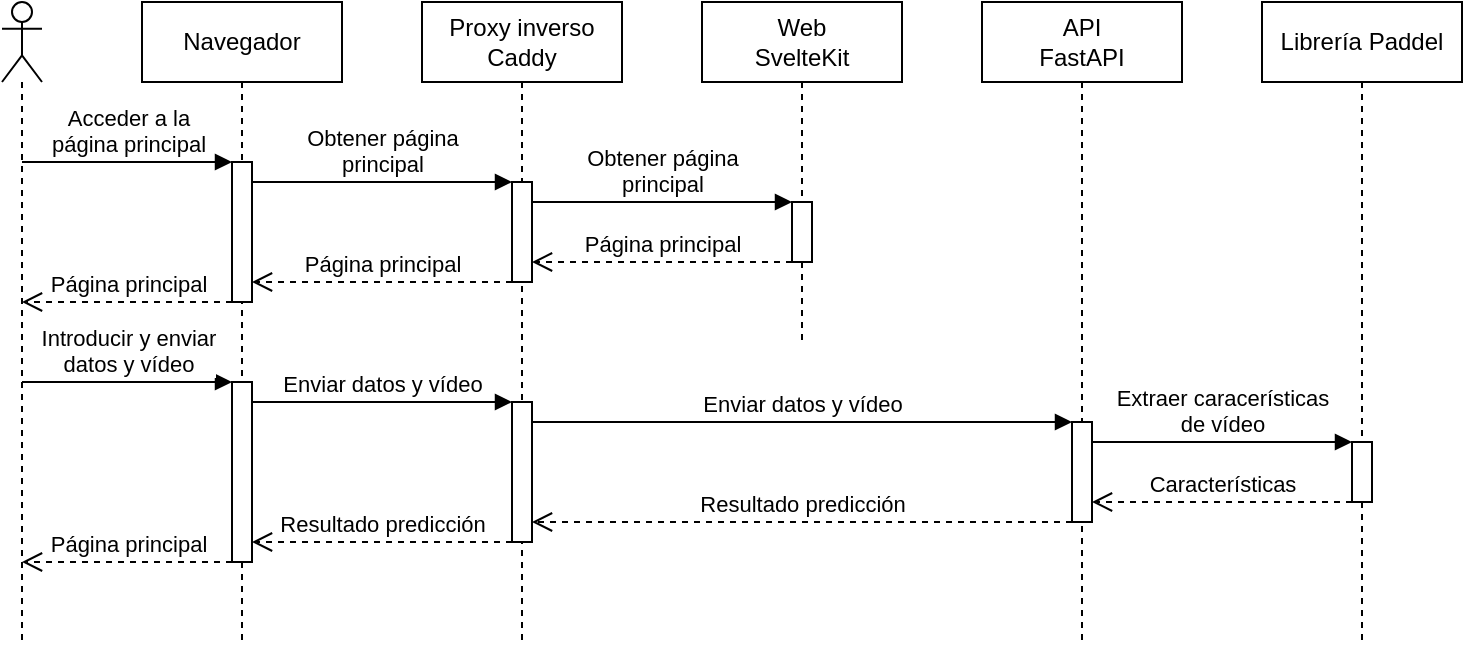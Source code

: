 <mxfile version="21.3.8" type="device">
  <diagram name="Page-1" id="2YBvvXClWsGukQMizWep">
    <mxGraphModel dx="1430" dy="782" grid="1" gridSize="10" guides="1" tooltips="1" connect="1" arrows="1" fold="1" page="1" pageScale="1" pageWidth="850" pageHeight="1100" math="0" shadow="0">
      <root>
        <mxCell id="0" />
        <mxCell id="1" parent="0" />
        <mxCell id="yC9cxnD9llt4Mk0Ijztd-1" value="&lt;div&gt;API&lt;/div&gt;FastAPI" style="shape=umlLifeline;perimeter=lifelinePerimeter;whiteSpace=wrap;html=1;container=0;dropTarget=0;collapsible=0;recursiveResize=0;outlineConnect=0;portConstraint=eastwest;newEdgeStyle={&quot;edgeStyle&quot;:&quot;elbowEdgeStyle&quot;,&quot;elbow&quot;:&quot;vertical&quot;,&quot;curved&quot;:0,&quot;rounded&quot;:0};" vertex="1" parent="1">
          <mxGeometry x="540" y="40" width="100" height="320" as="geometry" />
        </mxCell>
        <mxCell id="yC9cxnD9llt4Mk0Ijztd-2" value="" style="html=1;points=[];perimeter=orthogonalPerimeter;outlineConnect=0;targetShapes=umlLifeline;portConstraint=eastwest;newEdgeStyle={&quot;edgeStyle&quot;:&quot;elbowEdgeStyle&quot;,&quot;elbow&quot;:&quot;vertical&quot;,&quot;curved&quot;:0,&quot;rounded&quot;:0};" vertex="1" parent="yC9cxnD9llt4Mk0Ijztd-1">
          <mxGeometry x="45" y="210" width="10" height="50" as="geometry" />
        </mxCell>
        <mxCell id="yC9cxnD9llt4Mk0Ijztd-3" value="&lt;div&gt;Acceder a la&lt;/div&gt;&lt;div&gt;página principal&lt;br&gt;&lt;/div&gt;" style="html=1;verticalAlign=bottom;endArrow=block;edgeStyle=elbowEdgeStyle;elbow=vertical;curved=0;rounded=0;" edge="1" parent="1" source="yC9cxnD9llt4Mk0Ijztd-4" target="yC9cxnD9llt4Mk0Ijztd-9">
          <mxGeometry relative="1" as="geometry">
            <mxPoint x="65" y="120" as="sourcePoint" />
            <Array as="points">
              <mxPoint x="80" y="120" />
            </Array>
          </mxGeometry>
        </mxCell>
        <mxCell id="yC9cxnD9llt4Mk0Ijztd-4" value="" style="shape=umlLifeline;perimeter=lifelinePerimeter;whiteSpace=wrap;html=1;container=1;dropTarget=0;collapsible=0;recursiveResize=0;outlineConnect=0;portConstraint=eastwest;newEdgeStyle={&quot;edgeStyle&quot;:&quot;elbowEdgeStyle&quot;,&quot;elbow&quot;:&quot;vertical&quot;,&quot;curved&quot;:0,&quot;rounded&quot;:0};participant=umlActor;" vertex="1" parent="1">
          <mxGeometry x="50" y="40" width="20" height="320" as="geometry" />
        </mxCell>
        <mxCell id="yC9cxnD9llt4Mk0Ijztd-6" value="Librería Paddel" style="shape=umlLifeline;perimeter=lifelinePerimeter;whiteSpace=wrap;html=1;container=1;dropTarget=0;collapsible=0;recursiveResize=0;outlineConnect=0;portConstraint=eastwest;newEdgeStyle={&quot;edgeStyle&quot;:&quot;elbowEdgeStyle&quot;,&quot;elbow&quot;:&quot;vertical&quot;,&quot;curved&quot;:0,&quot;rounded&quot;:0};" vertex="1" parent="1">
          <mxGeometry x="680" y="40" width="100" height="320" as="geometry" />
        </mxCell>
        <mxCell id="yC9cxnD9llt4Mk0Ijztd-7" value="" style="html=1;points=[];perimeter=orthogonalPerimeter;outlineConnect=0;targetShapes=umlLifeline;portConstraint=eastwest;newEdgeStyle={&quot;edgeStyle&quot;:&quot;elbowEdgeStyle&quot;,&quot;elbow&quot;:&quot;vertical&quot;,&quot;curved&quot;:0,&quot;rounded&quot;:0};" vertex="1" parent="yC9cxnD9llt4Mk0Ijztd-6">
          <mxGeometry x="45" y="220" width="10" height="30" as="geometry" />
        </mxCell>
        <mxCell id="yC9cxnD9llt4Mk0Ijztd-8" value="Navegador" style="shape=umlLifeline;perimeter=lifelinePerimeter;whiteSpace=wrap;html=1;container=1;dropTarget=0;collapsible=0;recursiveResize=0;outlineConnect=0;portConstraint=eastwest;newEdgeStyle={&quot;edgeStyle&quot;:&quot;elbowEdgeStyle&quot;,&quot;elbow&quot;:&quot;vertical&quot;,&quot;curved&quot;:0,&quot;rounded&quot;:0};" vertex="1" parent="1">
          <mxGeometry x="120" y="40" width="100" height="320" as="geometry" />
        </mxCell>
        <mxCell id="yC9cxnD9llt4Mk0Ijztd-9" value="" style="html=1;points=[];perimeter=orthogonalPerimeter;outlineConnect=0;targetShapes=umlLifeline;portConstraint=eastwest;newEdgeStyle={&quot;edgeStyle&quot;:&quot;elbowEdgeStyle&quot;,&quot;elbow&quot;:&quot;vertical&quot;,&quot;curved&quot;:0,&quot;rounded&quot;:0};" vertex="1" parent="yC9cxnD9llt4Mk0Ijztd-8">
          <mxGeometry x="45" y="80" width="10" height="70" as="geometry" />
        </mxCell>
        <mxCell id="yC9cxnD9llt4Mk0Ijztd-27" value="" style="html=1;points=[];perimeter=orthogonalPerimeter;outlineConnect=0;targetShapes=umlLifeline;portConstraint=eastwest;newEdgeStyle={&quot;edgeStyle&quot;:&quot;elbowEdgeStyle&quot;,&quot;elbow&quot;:&quot;vertical&quot;,&quot;curved&quot;:0,&quot;rounded&quot;:0};" vertex="1" parent="yC9cxnD9llt4Mk0Ijztd-8">
          <mxGeometry x="45" y="190" width="10" height="90" as="geometry" />
        </mxCell>
        <mxCell id="yC9cxnD9llt4Mk0Ijztd-10" value="&lt;div&gt;Extraer caracerísticas&lt;/div&gt;&lt;div&gt;de vídeo&lt;/div&gt;" style="html=1;verticalAlign=bottom;endArrow=block;edgeStyle=elbowEdgeStyle;elbow=vertical;curved=0;rounded=0;" edge="1" parent="1" source="yC9cxnD9llt4Mk0Ijztd-2" target="yC9cxnD9llt4Mk0Ijztd-7">
          <mxGeometry width="80" relative="1" as="geometry">
            <mxPoint x="660" y="150" as="sourcePoint" />
            <mxPoint x="740" y="150" as="targetPoint" />
            <Array as="points">
              <mxPoint x="680" y="260" />
            </Array>
          </mxGeometry>
        </mxCell>
        <mxCell id="yC9cxnD9llt4Mk0Ijztd-11" value="&lt;div&gt;Características&lt;/div&gt;" style="html=1;verticalAlign=bottom;endArrow=open;dashed=1;endSize=8;edgeStyle=elbowEdgeStyle;elbow=vertical;curved=0;rounded=0;" edge="1" parent="1" source="yC9cxnD9llt4Mk0Ijztd-7" target="yC9cxnD9llt4Mk0Ijztd-2">
          <mxGeometry relative="1" as="geometry">
            <mxPoint x="570" y="280" as="sourcePoint" />
            <mxPoint x="490" y="280" as="targetPoint" />
            <Array as="points">
              <mxPoint x="690" y="290" />
            </Array>
          </mxGeometry>
        </mxCell>
        <mxCell id="yC9cxnD9llt4Mk0Ijztd-12" value="&lt;div&gt;Proxy inverso&lt;/div&gt;&lt;div&gt;Caddy&lt;br&gt;&lt;/div&gt;" style="shape=umlLifeline;perimeter=lifelinePerimeter;whiteSpace=wrap;html=1;container=1;dropTarget=0;collapsible=0;recursiveResize=0;outlineConnect=0;portConstraint=eastwest;newEdgeStyle={&quot;edgeStyle&quot;:&quot;elbowEdgeStyle&quot;,&quot;elbow&quot;:&quot;vertical&quot;,&quot;curved&quot;:0,&quot;rounded&quot;:0};" vertex="1" parent="1">
          <mxGeometry x="260" y="40" width="100" height="320" as="geometry" />
        </mxCell>
        <mxCell id="yC9cxnD9llt4Mk0Ijztd-13" value="" style="html=1;points=[];perimeter=orthogonalPerimeter;outlineConnect=0;targetShapes=umlLifeline;portConstraint=eastwest;newEdgeStyle={&quot;edgeStyle&quot;:&quot;elbowEdgeStyle&quot;,&quot;elbow&quot;:&quot;vertical&quot;,&quot;curved&quot;:0,&quot;rounded&quot;:0};" vertex="1" parent="yC9cxnD9llt4Mk0Ijztd-12">
          <mxGeometry x="45" y="90" width="10" height="50" as="geometry" />
        </mxCell>
        <mxCell id="yC9cxnD9llt4Mk0Ijztd-30" value="" style="html=1;points=[];perimeter=orthogonalPerimeter;outlineConnect=0;targetShapes=umlLifeline;portConstraint=eastwest;newEdgeStyle={&quot;edgeStyle&quot;:&quot;elbowEdgeStyle&quot;,&quot;elbow&quot;:&quot;vertical&quot;,&quot;curved&quot;:0,&quot;rounded&quot;:0};" vertex="1" parent="yC9cxnD9llt4Mk0Ijztd-12">
          <mxGeometry x="45" y="200" width="10" height="70" as="geometry" />
        </mxCell>
        <mxCell id="yC9cxnD9llt4Mk0Ijztd-14" value="&lt;div&gt;Web&lt;/div&gt;&lt;div&gt;SvelteKit&lt;br&gt;&lt;/div&gt;" style="shape=umlLifeline;perimeter=lifelinePerimeter;whiteSpace=wrap;html=1;container=1;dropTarget=0;collapsible=0;recursiveResize=0;outlineConnect=0;portConstraint=eastwest;newEdgeStyle={&quot;edgeStyle&quot;:&quot;elbowEdgeStyle&quot;,&quot;elbow&quot;:&quot;vertical&quot;,&quot;curved&quot;:0,&quot;rounded&quot;:0};" vertex="1" parent="1">
          <mxGeometry x="400" y="40" width="100" height="170" as="geometry" />
        </mxCell>
        <mxCell id="yC9cxnD9llt4Mk0Ijztd-15" value="" style="html=1;points=[];perimeter=orthogonalPerimeter;outlineConnect=0;targetShapes=umlLifeline;portConstraint=eastwest;newEdgeStyle={&quot;edgeStyle&quot;:&quot;elbowEdgeStyle&quot;,&quot;elbow&quot;:&quot;vertical&quot;,&quot;curved&quot;:0,&quot;rounded&quot;:0};" vertex="1" parent="yC9cxnD9llt4Mk0Ijztd-14">
          <mxGeometry x="45" y="100" width="10" height="30" as="geometry" />
        </mxCell>
        <mxCell id="yC9cxnD9llt4Mk0Ijztd-16" value="&lt;div&gt;Obtener página&lt;/div&gt;&lt;div&gt;principal&lt;/div&gt;" style="html=1;verticalAlign=bottom;endArrow=block;edgeStyle=elbowEdgeStyle;elbow=vertical;curved=0;rounded=0;" edge="1" parent="1" source="yC9cxnD9llt4Mk0Ijztd-9" target="yC9cxnD9llt4Mk0Ijztd-13">
          <mxGeometry width="80" relative="1" as="geometry">
            <mxPoint x="230" y="150" as="sourcePoint" />
            <mxPoint x="310" y="150" as="targetPoint" />
            <Array as="points">
              <mxPoint x="260" y="130" />
            </Array>
          </mxGeometry>
        </mxCell>
        <mxCell id="yC9cxnD9llt4Mk0Ijztd-17" value="&lt;div&gt;Obtener página&lt;/div&gt;&lt;div&gt;principal&lt;/div&gt;" style="html=1;verticalAlign=bottom;endArrow=block;edgeStyle=elbowEdgeStyle;elbow=vertical;curved=0;rounded=0;" edge="1" parent="1" source="yC9cxnD9llt4Mk0Ijztd-13" target="yC9cxnD9llt4Mk0Ijztd-15">
          <mxGeometry width="80" relative="1" as="geometry">
            <mxPoint x="390" y="140" as="sourcePoint" />
            <mxPoint x="470" y="140" as="targetPoint" />
            <Array as="points">
              <mxPoint x="410" y="140" />
            </Array>
          </mxGeometry>
        </mxCell>
        <mxCell id="yC9cxnD9llt4Mk0Ijztd-18" value="Página principal" style="html=1;verticalAlign=bottom;endArrow=open;dashed=1;endSize=8;edgeStyle=elbowEdgeStyle;elbow=vertical;curved=0;rounded=0;" edge="1" parent="1" source="yC9cxnD9llt4Mk0Ijztd-15" target="yC9cxnD9llt4Mk0Ijztd-13">
          <mxGeometry relative="1" as="geometry">
            <mxPoint x="450" y="170" as="sourcePoint" />
            <mxPoint x="370" y="170" as="targetPoint" />
            <Array as="points">
              <mxPoint x="420" y="170" />
            </Array>
          </mxGeometry>
        </mxCell>
        <mxCell id="yC9cxnD9llt4Mk0Ijztd-19" value="Página principal" style="html=1;verticalAlign=bottom;endArrow=open;dashed=1;endSize=8;edgeStyle=elbowEdgeStyle;elbow=vertical;curved=0;rounded=0;" edge="1" parent="1" source="yC9cxnD9llt4Mk0Ijztd-13" target="yC9cxnD9llt4Mk0Ijztd-9">
          <mxGeometry relative="1" as="geometry">
            <mxPoint x="290" y="170" as="sourcePoint" />
            <mxPoint x="210" y="170" as="targetPoint" />
            <Array as="points">
              <mxPoint x="270" y="180" />
            </Array>
          </mxGeometry>
        </mxCell>
        <mxCell id="yC9cxnD9llt4Mk0Ijztd-20" value="&lt;div&gt;Página principal&lt;/div&gt;" style="html=1;verticalAlign=bottom;endArrow=open;dashed=1;endSize=8;edgeStyle=elbowEdgeStyle;elbow=vertical;curved=0;rounded=0;" edge="1" parent="1" source="yC9cxnD9llt4Mk0Ijztd-9" target="yC9cxnD9llt4Mk0Ijztd-4">
          <mxGeometry relative="1" as="geometry">
            <mxPoint x="120" y="190" as="sourcePoint" />
            <mxPoint x="65" y="190" as="targetPoint" />
            <Array as="points">
              <mxPoint x="110" y="190" />
            </Array>
          </mxGeometry>
        </mxCell>
        <mxCell id="yC9cxnD9llt4Mk0Ijztd-21" value="&lt;div&gt;Introducir y enviar&lt;/div&gt;&lt;div&gt;datos y vídeo&lt;br&gt;&lt;/div&gt;" style="html=1;verticalAlign=bottom;endArrow=block;edgeStyle=elbowEdgeStyle;elbow=vertical;curved=0;rounded=0;" edge="1" parent="1" source="yC9cxnD9llt4Mk0Ijztd-4" target="yC9cxnD9llt4Mk0Ijztd-27">
          <mxGeometry width="80" relative="1" as="geometry">
            <mxPoint x="65" y="230" as="sourcePoint" />
            <mxPoint x="160" y="230" as="targetPoint" />
            <Array as="points">
              <mxPoint x="110" y="230" />
            </Array>
          </mxGeometry>
        </mxCell>
        <mxCell id="yC9cxnD9llt4Mk0Ijztd-22" value="Enviar datos y vídeo" style="html=1;verticalAlign=bottom;endArrow=block;edgeStyle=elbowEdgeStyle;elbow=vertical;curved=0;rounded=0;" edge="1" parent="1" source="yC9cxnD9llt4Mk0Ijztd-27" target="yC9cxnD9llt4Mk0Ijztd-30">
          <mxGeometry width="80" relative="1" as="geometry">
            <mxPoint x="180" y="240" as="sourcePoint" />
            <mxPoint x="300" y="240" as="targetPoint" />
            <Array as="points">
              <mxPoint x="270" y="240" />
            </Array>
          </mxGeometry>
        </mxCell>
        <mxCell id="yC9cxnD9llt4Mk0Ijztd-23" value="Enviar datos y vídeo" style="html=1;verticalAlign=bottom;endArrow=block;edgeStyle=elbowEdgeStyle;elbow=vertical;curved=0;rounded=0;" edge="1" parent="1" source="yC9cxnD9llt4Mk0Ijztd-30" target="yC9cxnD9llt4Mk0Ijztd-2">
          <mxGeometry width="80" relative="1" as="geometry">
            <mxPoint x="320" y="250" as="sourcePoint" />
            <mxPoint x="520" y="310" as="targetPoint" />
            <Array as="points">
              <mxPoint x="490" y="250" />
            </Array>
          </mxGeometry>
        </mxCell>
        <mxCell id="yC9cxnD9llt4Mk0Ijztd-24" value="Resultado predicción" style="html=1;verticalAlign=bottom;endArrow=open;dashed=1;endSize=8;edgeStyle=elbowEdgeStyle;elbow=vertical;curved=0;rounded=0;" edge="1" parent="1" source="yC9cxnD9llt4Mk0Ijztd-2" target="yC9cxnD9llt4Mk0Ijztd-30">
          <mxGeometry relative="1" as="geometry">
            <mxPoint x="500" y="340" as="sourcePoint" />
            <mxPoint x="320" y="300" as="targetPoint" />
            <Array as="points">
              <mxPoint x="450" y="300" />
            </Array>
          </mxGeometry>
        </mxCell>
        <mxCell id="yC9cxnD9llt4Mk0Ijztd-25" value="Resultado predicción" style="html=1;verticalAlign=bottom;endArrow=open;dashed=1;endSize=8;edgeStyle=elbowEdgeStyle;elbow=vertical;curved=0;rounded=0;" edge="1" parent="1" source="yC9cxnD9llt4Mk0Ijztd-30" target="yC9cxnD9llt4Mk0Ijztd-27">
          <mxGeometry relative="1" as="geometry">
            <mxPoint x="300" y="310" as="sourcePoint" />
            <mxPoint x="180" y="310" as="targetPoint" />
            <Array as="points">
              <mxPoint x="250" y="310" />
            </Array>
          </mxGeometry>
        </mxCell>
        <mxCell id="yC9cxnD9llt4Mk0Ijztd-26" value="Página principal" style="html=1;verticalAlign=bottom;endArrow=open;dashed=1;endSize=8;edgeStyle=elbowEdgeStyle;elbow=vertical;curved=0;rounded=0;" edge="1" parent="1" source="yC9cxnD9llt4Mk0Ijztd-27" target="yC9cxnD9llt4Mk0Ijztd-4">
          <mxGeometry relative="1" as="geometry">
            <mxPoint x="160" y="320" as="sourcePoint" />
            <mxPoint x="65" y="320" as="targetPoint" />
            <Array as="points">
              <mxPoint x="115" y="320" />
            </Array>
          </mxGeometry>
        </mxCell>
      </root>
    </mxGraphModel>
  </diagram>
</mxfile>
